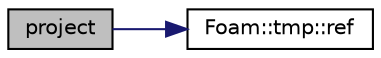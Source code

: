 digraph "project"
{
  bgcolor="transparent";
  edge [fontname="Helvetica",fontsize="10",labelfontname="Helvetica",labelfontsize="10"];
  node [fontname="Helvetica",fontsize="10",shape=record];
  rankdir="LR";
  Node1580 [label="project",height=0.2,width=0.4,color="black", fillcolor="grey75", style="filled", fontcolor="black"];
  Node1580 -> Node1581 [color="midnightblue",fontsize="10",style="solid",fontname="Helvetica"];
  Node1581 [label="Foam::tmp::ref",height=0.2,width=0.4,color="black",URL="$a27077.html#aeaf81e641282874cef07f5b808efc83b",tooltip="Return non-const reference or generate a fatal error. "];
}

